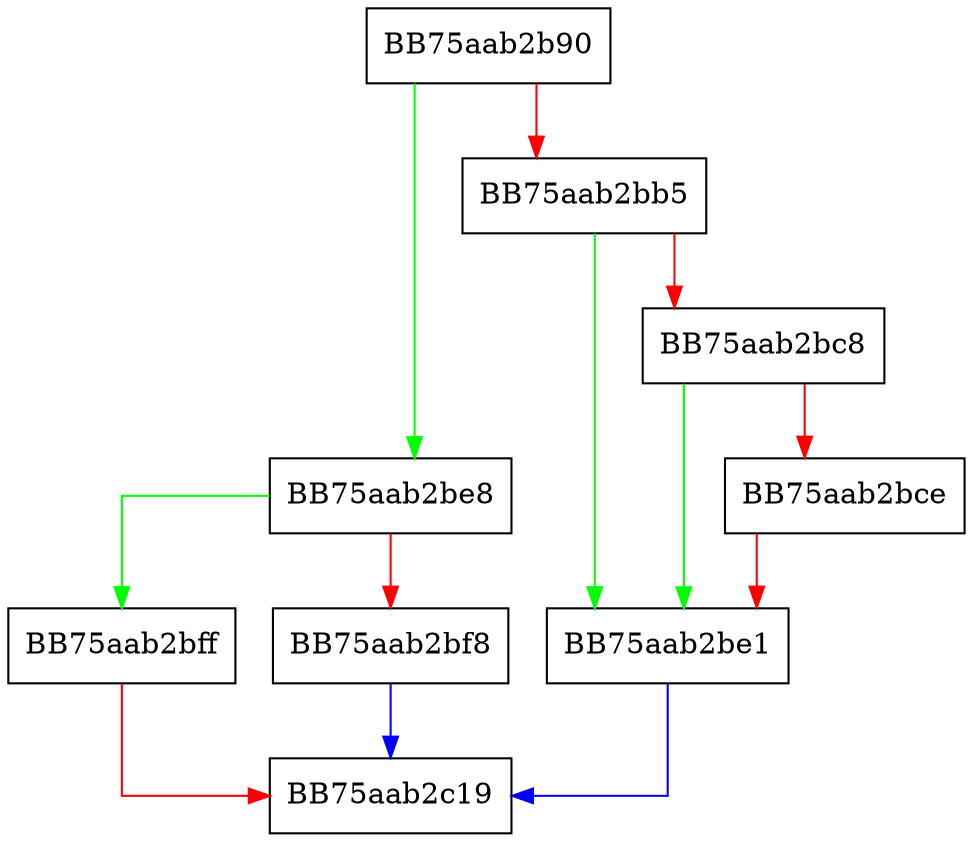 digraph SetValue {
  node [shape="box"];
  graph [splines=ortho];
  BB75aab2b90 -> BB75aab2be8 [color="green"];
  BB75aab2b90 -> BB75aab2bb5 [color="red"];
  BB75aab2bb5 -> BB75aab2be1 [color="green"];
  BB75aab2bb5 -> BB75aab2bc8 [color="red"];
  BB75aab2bc8 -> BB75aab2be1 [color="green"];
  BB75aab2bc8 -> BB75aab2bce [color="red"];
  BB75aab2bce -> BB75aab2be1 [color="red"];
  BB75aab2be1 -> BB75aab2c19 [color="blue"];
  BB75aab2be8 -> BB75aab2bff [color="green"];
  BB75aab2be8 -> BB75aab2bf8 [color="red"];
  BB75aab2bf8 -> BB75aab2c19 [color="blue"];
  BB75aab2bff -> BB75aab2c19 [color="red"];
}